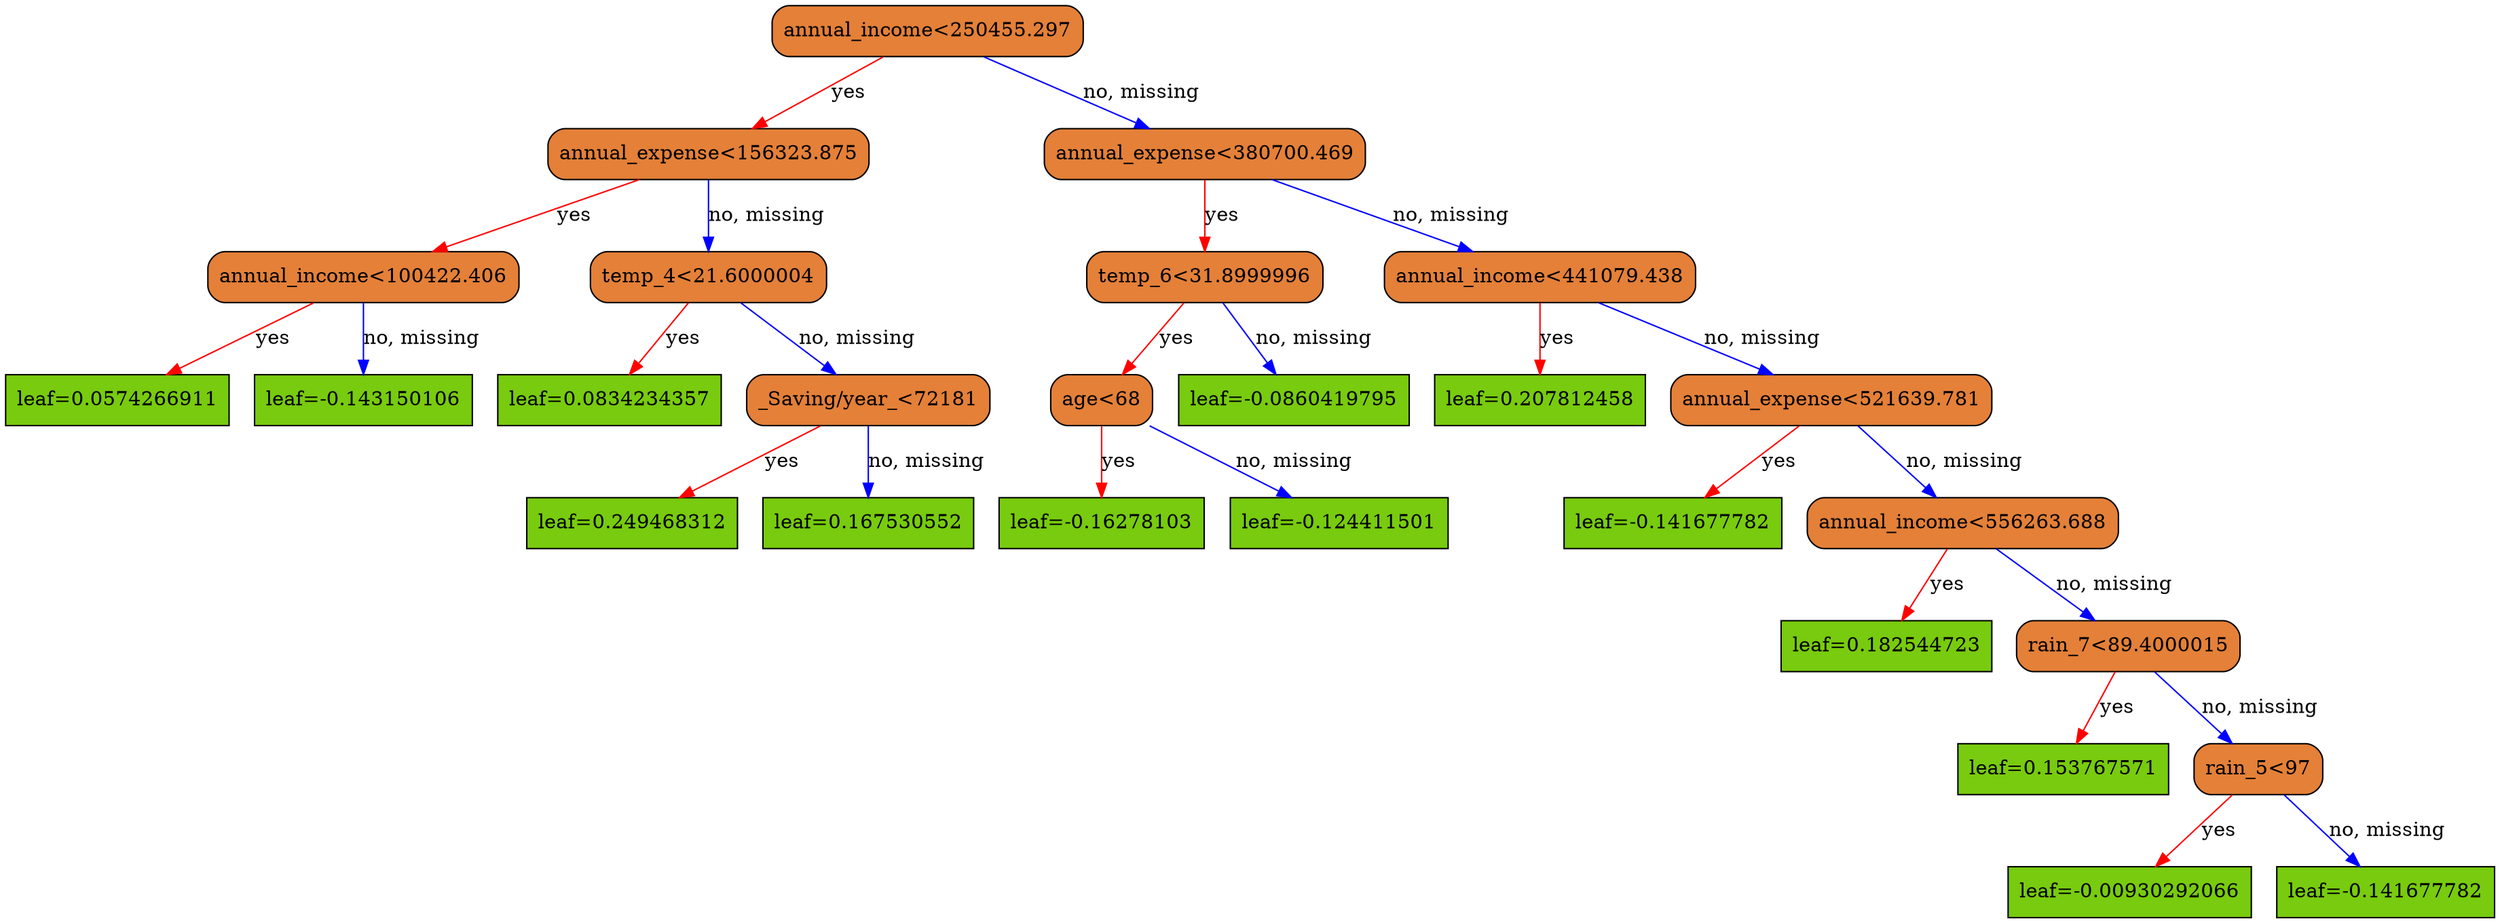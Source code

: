 digraph {
    graph [ rankdir=TB ]

    0 [ label="annual_income<250455.297" fillcolor="#e48038" shape="box" style="filled, rounded" ]
    0 -> 1 [label="yes" color="#FF0000"]
    0 -> 2 [label="no, missing" color="#0000FF"]

    1 [ label="annual_expense<156323.875" fillcolor="#e48038" shape="box" style="filled, rounded" ]
    1 -> 3 [label="yes" color="#FF0000"]
    1 -> 4 [label="no, missing" color="#0000FF"]

    3 [ label="annual_income<100422.406" fillcolor="#e48038" shape="box" style="filled, rounded" ]
    3 -> 7 [label="yes" color="#FF0000"]
    3 -> 8 [label="no, missing" color="#0000FF"]

    7 [ label="leaf=0.0574266911" fillcolor="#78cbe" shape="box" style="filled" ]

    8 [ label="leaf=-0.143150106" fillcolor="#78cbe" shape="box" style="filled" ]

    4 [ label="temp_4<21.6000004" fillcolor="#e48038" shape="box" style="filled, rounded" ]
    4 -> 9 [label="yes" color="#FF0000"]
    4 -> 10 [label="no, missing" color="#0000FF"]

    9 [ label="leaf=0.0834234357" fillcolor="#78cbe" shape="box" style="filled" ]

    10 [ label="_Saving/year_<72181" fillcolor="#e48038" shape="box" style="filled, rounded" ]
    10 -> 15 [label="yes" color="#FF0000"]
    10 -> 16 [label="no, missing" color="#0000FF"]

    15 [ label="leaf=0.249468312" fillcolor="#78cbe" shape="box" style="filled" ]

    16 [ label="leaf=0.167530552" fillcolor="#78cbe" shape="box" style="filled" ]

    2 [ label="annual_expense<380700.469" fillcolor="#e48038" shape="box" style="filled, rounded" ]
    2 -> 5 [label="yes" color="#FF0000"]
    2 -> 6 [label="no, missing" color="#0000FF"]

    5 [ label="temp_6<31.8999996" fillcolor="#e48038" shape="box" style="filled, rounded" ]
    5 -> 11 [label="yes" color="#FF0000"]
    5 -> 12 [label="no, missing" color="#0000FF"]

    11 [ label="age<68" fillcolor="#e48038" shape="box" style="filled, rounded" ]
    11 -> 17 [label="yes" color="#FF0000"]
    11 -> 18 [label="no, missing" color="#0000FF"]

    17 [ label="leaf=-0.16278103" fillcolor="#78cbe" shape="box" style="filled" ]

    18 [ label="leaf=-0.124411501" fillcolor="#78cbe" shape="box" style="filled" ]

    12 [ label="leaf=-0.0860419795" fillcolor="#78cbe" shape="box" style="filled" ]

    6 [ label="annual_income<441079.438" fillcolor="#e48038" shape="box" style="filled, rounded" ]
    6 -> 13 [label="yes" color="#FF0000"]
    6 -> 14 [label="no, missing" color="#0000FF"]

    13 [ label="leaf=0.207812458" fillcolor="#78cbe" shape="box" style="filled" ]

    14 [ label="annual_expense<521639.781" fillcolor="#e48038" shape="box" style="filled, rounded" ]
    14 -> 19 [label="yes" color="#FF0000"]
    14 -> 20 [label="no, missing" color="#0000FF"]

    19 [ label="leaf=-0.141677782" fillcolor="#78cbe" shape="box" style="filled" ]

    20 [ label="annual_income<556263.688" fillcolor="#e48038" shape="box" style="filled, rounded" ]
    20 -> 21 [label="yes" color="#FF0000"]
    20 -> 22 [label="no, missing" color="#0000FF"]

    21 [ label="leaf=0.182544723" fillcolor="#78cbe" shape="box" style="filled" ]

    22 [ label="rain_7<89.4000015" fillcolor="#e48038" shape="box" style="filled, rounded" ]
    22 -> 23 [label="yes" color="#FF0000"]
    22 -> 24 [label="no, missing" color="#0000FF"]

    23 [ label="leaf=0.153767571" fillcolor="#78cbe" shape="box" style="filled" ]

    24 [ label="rain_5<97" fillcolor="#e48038" shape="box" style="filled, rounded" ]
    24 -> 25 [label="yes" color="#FF0000"]
    24 -> 26 [label="no, missing" color="#0000FF"]

    25 [ label="leaf=-0.00930292066" fillcolor="#78cbe" shape="box" style="filled" ]

    26 [ label="leaf=-0.141677782" fillcolor="#78cbe" shape="box" style="filled" ]
}
